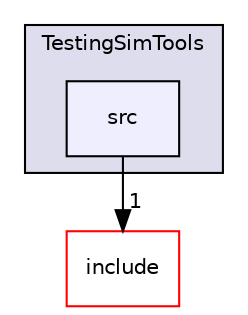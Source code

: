 digraph "/home/travis/build/AliceO2Group/AliceO2/Detectors/MUON/MID/TestingSimTools/src" {
  bgcolor=transparent;
  compound=true
  node [ fontsize="10", fontname="Helvetica"];
  edge [ labelfontsize="10", labelfontname="Helvetica"];
  subgraph clusterdir_3ffb816f6d71c6665c34f0fe3ab9978a {
    graph [ bgcolor="#ddddee", pencolor="black", label="TestingSimTools" fontname="Helvetica", fontsize="10", URL="dir_3ffb816f6d71c6665c34f0fe3ab9978a.html"]
  dir_6427f5ae83a9b7f879efa691dd02901f [shape=box, label="src", style="filled", fillcolor="#eeeeff", pencolor="black", URL="dir_6427f5ae83a9b7f879efa691dd02901f.html"];
  }
  dir_9bff2f830f7118840bde6e50de17d9b8 [shape=box label="include" color="red" URL="dir_9bff2f830f7118840bde6e50de17d9b8.html"];
  dir_6427f5ae83a9b7f879efa691dd02901f->dir_9bff2f830f7118840bde6e50de17d9b8 [headlabel="1", labeldistance=1.5 headhref="dir_000331_000329.html"];
}
